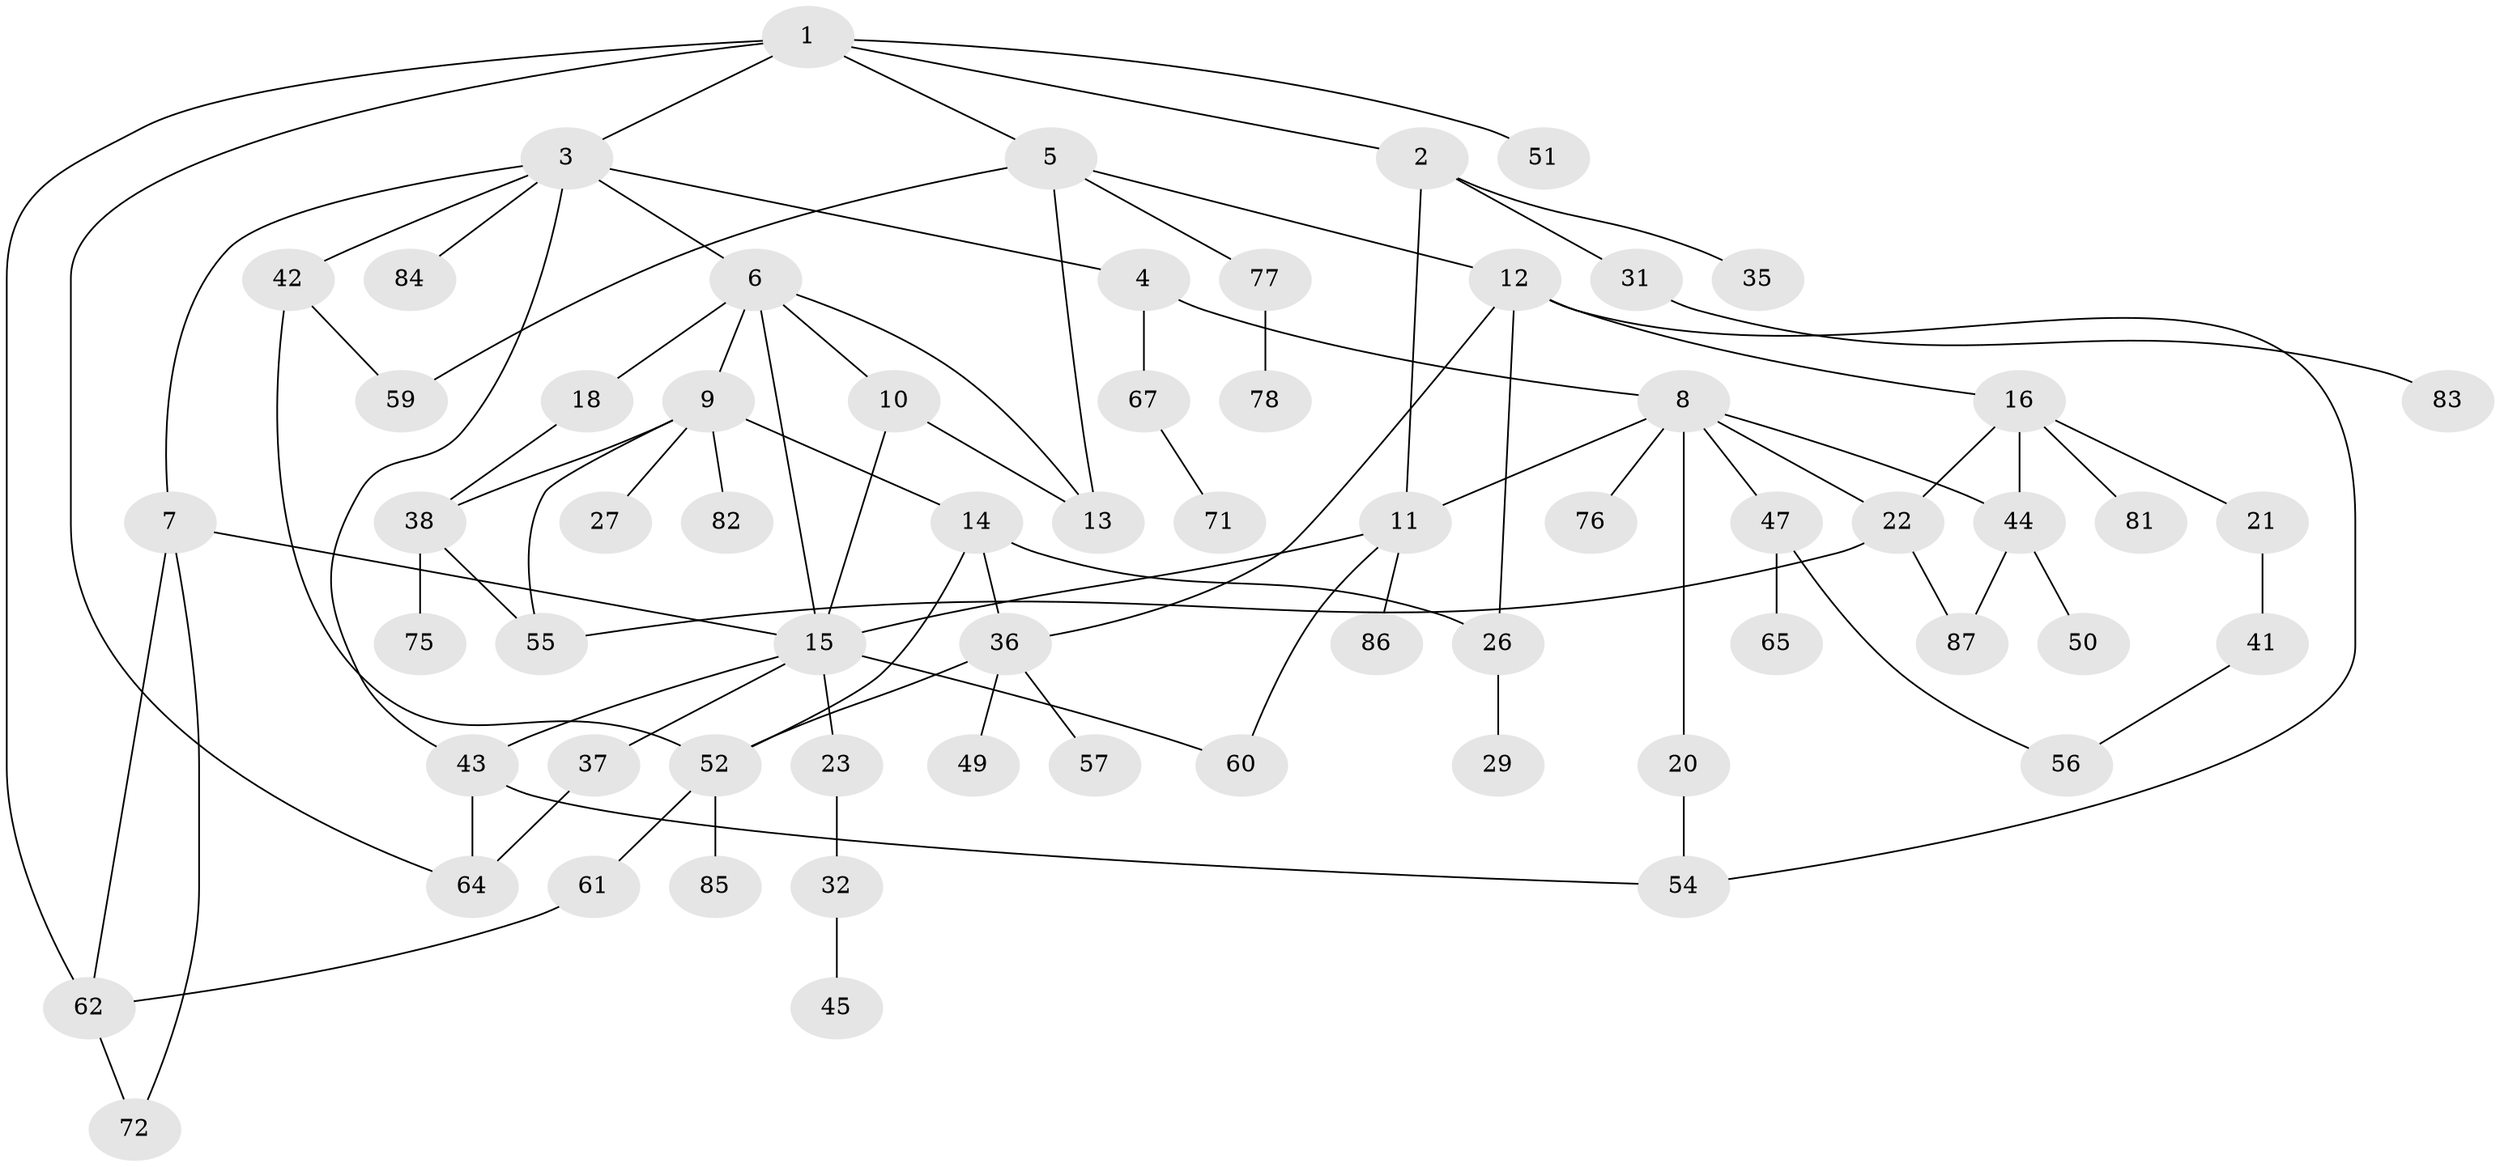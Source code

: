 // Generated by graph-tools (version 1.1) at 2025/51/02/27/25 19:51:40]
// undirected, 64 vertices, 90 edges
graph export_dot {
graph [start="1"]
  node [color=gray90,style=filled];
  1 [super="+19"];
  2 [super="+25"];
  3 [super="+28"];
  4;
  5;
  6 [super="+63"];
  7 [super="+70"];
  8 [super="+17"];
  9 [super="+30"];
  10 [super="+53"];
  11 [super="+90"];
  12 [super="+34"];
  13;
  14 [super="+24"];
  15 [super="+69"];
  16 [super="+89"];
  18;
  20;
  21;
  22 [super="+79"];
  23;
  26;
  27;
  29;
  31 [super="+33"];
  32 [super="+39"];
  35;
  36 [super="+48"];
  37 [super="+46"];
  38 [super="+40"];
  41 [super="+74"];
  42;
  43;
  44 [super="+73"];
  45;
  47 [super="+58"];
  49;
  50;
  51;
  52;
  54 [super="+92"];
  55;
  56;
  57;
  59;
  60 [super="+68"];
  61;
  62 [super="+66"];
  64;
  65;
  67;
  71 [super="+88"];
  72;
  75 [super="+80"];
  76 [super="+91"];
  77;
  78;
  81;
  82;
  83;
  84;
  85;
  86;
  87;
  1 -- 2;
  1 -- 3;
  1 -- 5;
  1 -- 64;
  1 -- 51;
  1 -- 62;
  2 -- 11;
  2 -- 31;
  2 -- 35;
  3 -- 4;
  3 -- 6;
  3 -- 7;
  3 -- 84;
  3 -- 43;
  3 -- 42;
  4 -- 8;
  4 -- 67;
  5 -- 12;
  5 -- 13;
  5 -- 59;
  5 -- 77;
  6 -- 9;
  6 -- 10;
  6 -- 18;
  6 -- 15;
  6 -- 13;
  7 -- 72;
  7 -- 15;
  7 -- 62;
  8 -- 20;
  8 -- 47;
  8 -- 76;
  8 -- 11;
  8 -- 44;
  8 -- 22;
  9 -- 14;
  9 -- 27;
  9 -- 82;
  9 -- 38;
  9 -- 55;
  10 -- 15;
  10 -- 13;
  11 -- 60;
  11 -- 86;
  11 -- 15;
  12 -- 16;
  12 -- 26;
  12 -- 36;
  12 -- 54;
  14 -- 26;
  14 -- 36;
  14 -- 52;
  15 -- 23;
  15 -- 37;
  15 -- 43;
  15 -- 60;
  16 -- 21;
  16 -- 22;
  16 -- 44;
  16 -- 81;
  18 -- 38;
  20 -- 54;
  21 -- 41;
  22 -- 55;
  22 -- 87;
  23 -- 32;
  26 -- 29;
  31 -- 83;
  32 -- 45;
  36 -- 52;
  36 -- 57;
  36 -- 49;
  37 -- 64;
  38 -- 75;
  38 -- 55;
  41 -- 56;
  42 -- 52;
  42 -- 59;
  43 -- 64;
  43 -- 54;
  44 -- 50;
  44 -- 87;
  47 -- 65;
  47 -- 56;
  52 -- 61;
  52 -- 85;
  61 -- 62;
  62 -- 72;
  67 -- 71;
  77 -- 78;
}
